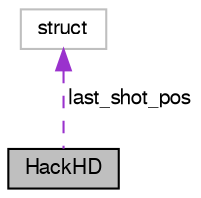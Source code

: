 digraph "HackHD"
{
  edge [fontname="FreeSans",fontsize="10",labelfontname="FreeSans",labelfontsize="10"];
  node [fontname="FreeSans",fontsize="10",shape=record];
  Node1 [label="HackHD",height=0.2,width=0.4,color="black", fillcolor="grey75", style="filled", fontcolor="black"];
  Node2 -> Node1 [dir="back",color="darkorchid3",fontsize="10",style="dashed",label=" last_shot_pos" ,fontname="FreeSans"];
  Node2 [label="struct",height=0.2,width=0.4,color="grey75", fillcolor="white", style="filled"];
}
